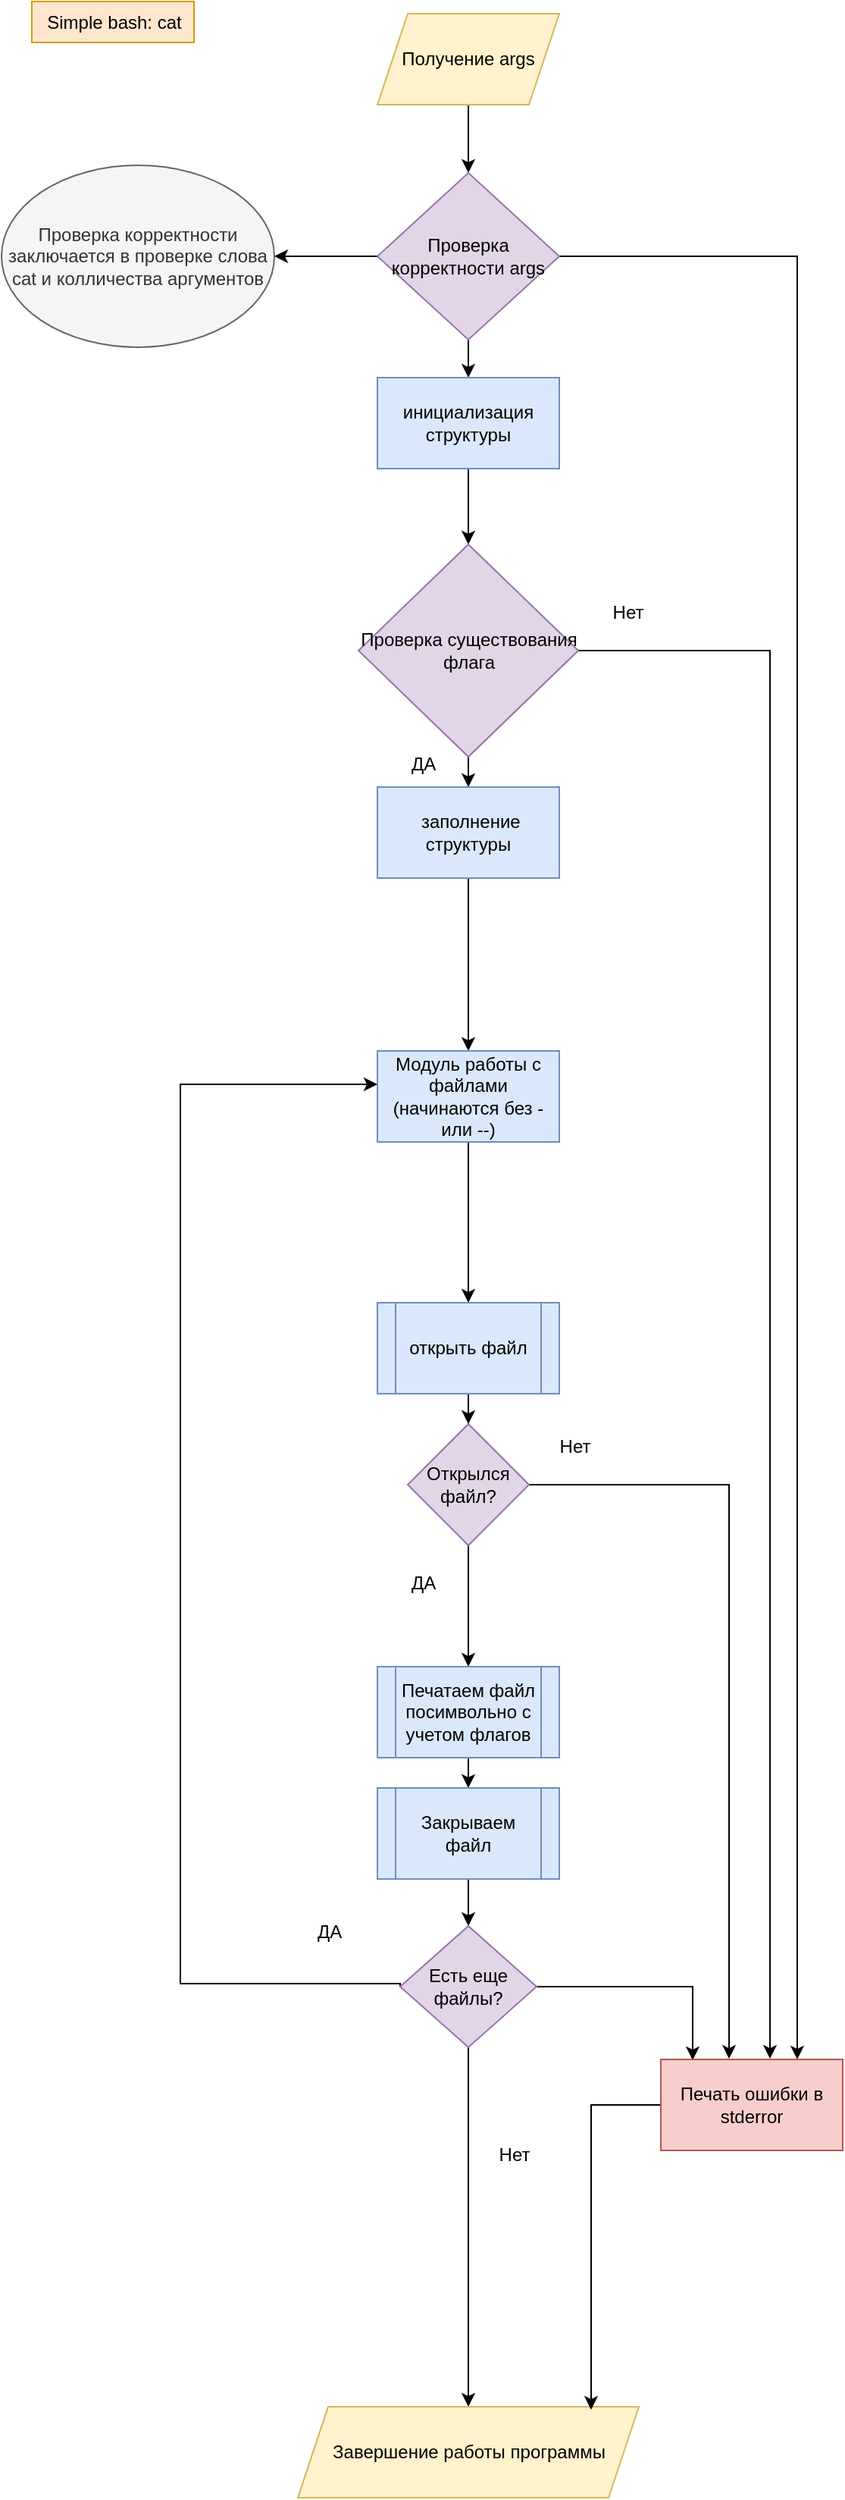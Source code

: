 <mxfile version="20.0.4" type="device"><diagram id="iKCDsZNVwLjWNnaeqcx4" name="Page-1"><mxGraphModel dx="2066" dy="1129" grid="0" gridSize="10" guides="1" tooltips="1" connect="1" arrows="1" fold="1" page="1" pageScale="1" pageWidth="850" pageHeight="1100" math="0" shadow="0"><root><mxCell id="0"/><mxCell id="1" parent="0"/><mxCell id="d04x_Zf5fRNrjn5J78hp-4" value="" style="edgeStyle=orthogonalEdgeStyle;rounded=0;orthogonalLoop=1;jettySize=auto;html=1;" edge="1" parent="1" source="d04x_Zf5fRNrjn5J78hp-2" target="d04x_Zf5fRNrjn5J78hp-3"><mxGeometry relative="1" as="geometry"/></mxCell><mxCell id="d04x_Zf5fRNrjn5J78hp-2" value="Получение args" style="shape=parallelogram;perimeter=parallelogramPerimeter;whiteSpace=wrap;html=1;fixedSize=1;fillColor=#fff2cc;strokeColor=#d6b656;" vertex="1" parent="1"><mxGeometry x="320" y="40" width="120" height="60" as="geometry"/></mxCell><mxCell id="d04x_Zf5fRNrjn5J78hp-12" value="" style="edgeStyle=orthogonalEdgeStyle;rounded=0;orthogonalLoop=1;jettySize=auto;html=1;" edge="1" parent="1" source="d04x_Zf5fRNrjn5J78hp-3" target="d04x_Zf5fRNrjn5J78hp-11"><mxGeometry relative="1" as="geometry"/></mxCell><mxCell id="d04x_Zf5fRNrjn5J78hp-25" value="" style="edgeStyle=orthogonalEdgeStyle;rounded=0;orthogonalLoop=1;jettySize=auto;html=1;" edge="1" parent="1" source="d04x_Zf5fRNrjn5J78hp-3" target="d04x_Zf5fRNrjn5J78hp-24"><mxGeometry relative="1" as="geometry"/></mxCell><mxCell id="d04x_Zf5fRNrjn5J78hp-85" style="edgeStyle=orthogonalEdgeStyle;rounded=0;orthogonalLoop=1;jettySize=auto;html=1;exitX=1;exitY=0.5;exitDx=0;exitDy=0;entryX=0.75;entryY=0;entryDx=0;entryDy=0;" edge="1" parent="1" source="d04x_Zf5fRNrjn5J78hp-3" target="d04x_Zf5fRNrjn5J78hp-83"><mxGeometry relative="1" as="geometry"/></mxCell><mxCell id="d04x_Zf5fRNrjn5J78hp-3" value="Проверка корректности args" style="rhombus;whiteSpace=wrap;html=1;fillColor=#e1d5e7;strokeColor=#9673a6;" vertex="1" parent="1"><mxGeometry x="320" y="145" width="120" height="110" as="geometry"/></mxCell><mxCell id="d04x_Zf5fRNrjn5J78hp-11" value="Проверка корректности заключается в проверке слова cat и колличества аргументов" style="ellipse;whiteSpace=wrap;html=1;fillColor=#f5f5f5;fontColor=#333333;strokeColor=#666666;" vertex="1" parent="1"><mxGeometry x="72" y="140" width="180" height="120" as="geometry"/></mxCell><mxCell id="d04x_Zf5fRNrjn5J78hp-27" value="" style="edgeStyle=orthogonalEdgeStyle;rounded=0;orthogonalLoop=1;jettySize=auto;html=1;" edge="1" parent="1" source="d04x_Zf5fRNrjn5J78hp-24" target="d04x_Zf5fRNrjn5J78hp-26"><mxGeometry relative="1" as="geometry"/></mxCell><mxCell id="d04x_Zf5fRNrjn5J78hp-24" value="инициализация структуры" style="whiteSpace=wrap;html=1;fillColor=#dae8fc;strokeColor=#6c8ebf;" vertex="1" parent="1"><mxGeometry x="320" y="280" width="120" height="60" as="geometry"/></mxCell><mxCell id="d04x_Zf5fRNrjn5J78hp-29" value="" style="edgeStyle=orthogonalEdgeStyle;rounded=0;orthogonalLoop=1;jettySize=auto;html=1;entryX=0.6;entryY=-0.008;entryDx=0;entryDy=0;entryPerimeter=0;" edge="1" parent="1" source="d04x_Zf5fRNrjn5J78hp-26" target="d04x_Zf5fRNrjn5J78hp-83"><mxGeometry relative="1" as="geometry"><mxPoint x="530" y="460" as="targetPoint"/></mxGeometry></mxCell><mxCell id="d04x_Zf5fRNrjn5J78hp-31" value="" style="edgeStyle=orthogonalEdgeStyle;rounded=0;orthogonalLoop=1;jettySize=auto;html=1;" edge="1" parent="1" source="d04x_Zf5fRNrjn5J78hp-26" target="d04x_Zf5fRNrjn5J78hp-30"><mxGeometry relative="1" as="geometry"/></mxCell><mxCell id="d04x_Zf5fRNrjn5J78hp-26" value="Проверка существования флага" style="rhombus;whiteSpace=wrap;html=1;fillColor=#e1d5e7;strokeColor=#9673a6;" vertex="1" parent="1"><mxGeometry x="307.5" y="390" width="145" height="140" as="geometry"/></mxCell><mxCell id="d04x_Zf5fRNrjn5J78hp-82" style="edgeStyle=orthogonalEdgeStyle;rounded=0;orthogonalLoop=1;jettySize=auto;html=1;exitX=0.5;exitY=1;exitDx=0;exitDy=0;entryX=0.5;entryY=0;entryDx=0;entryDy=0;" edge="1" parent="1" source="d04x_Zf5fRNrjn5J78hp-30" target="d04x_Zf5fRNrjn5J78hp-38"><mxGeometry relative="1" as="geometry"/></mxCell><mxCell id="d04x_Zf5fRNrjn5J78hp-30" value="&amp;nbsp;заполнение структуры" style="whiteSpace=wrap;html=1;fillColor=#dae8fc;strokeColor=#6c8ebf;" vertex="1" parent="1"><mxGeometry x="320" y="550" width="120" height="60" as="geometry"/></mxCell><mxCell id="d04x_Zf5fRNrjn5J78hp-32" value="ДА" style="text;html=1;resizable=0;autosize=1;align=center;verticalAlign=middle;points=[];fillColor=none;strokeColor=none;rounded=0;" vertex="1" parent="1"><mxGeometry x="330" y="520" width="40" height="30" as="geometry"/></mxCell><mxCell id="d04x_Zf5fRNrjn5J78hp-33" value="Нет" style="text;html=1;resizable=0;autosize=1;align=center;verticalAlign=middle;points=[];fillColor=none;strokeColor=none;rounded=0;" vertex="1" parent="1"><mxGeometry x="460" y="420" width="50" height="30" as="geometry"/></mxCell><mxCell id="d04x_Zf5fRNrjn5J78hp-44" value="" style="edgeStyle=orthogonalEdgeStyle;rounded=0;orthogonalLoop=1;jettySize=auto;html=1;" edge="1" parent="1" source="d04x_Zf5fRNrjn5J78hp-38" target="d04x_Zf5fRNrjn5J78hp-43"><mxGeometry relative="1" as="geometry"/></mxCell><mxCell id="d04x_Zf5fRNrjn5J78hp-38" value="Модуль работы с файлами (начинаются без - или --)" style="whiteSpace=wrap;html=1;fillColor=#dae8fc;strokeColor=#6c8ebf;" vertex="1" parent="1"><mxGeometry x="320" y="724" width="120" height="60" as="geometry"/></mxCell><mxCell id="d04x_Zf5fRNrjn5J78hp-46" value="" style="edgeStyle=orthogonalEdgeStyle;rounded=0;orthogonalLoop=1;jettySize=auto;html=1;" edge="1" parent="1" source="d04x_Zf5fRNrjn5J78hp-43" target="d04x_Zf5fRNrjn5J78hp-45"><mxGeometry relative="1" as="geometry"/></mxCell><mxCell id="d04x_Zf5fRNrjn5J78hp-43" value="открыть файл" style="shape=process;whiteSpace=wrap;html=1;backgroundOutline=1;fillColor=#dae8fc;strokeColor=#6c8ebf;" vertex="1" parent="1"><mxGeometry x="320" y="890" width="120" height="60" as="geometry"/></mxCell><mxCell id="d04x_Zf5fRNrjn5J78hp-48" value="" style="edgeStyle=orthogonalEdgeStyle;rounded=0;orthogonalLoop=1;jettySize=auto;html=1;entryX=0.375;entryY=-0.008;entryDx=0;entryDy=0;entryPerimeter=0;" edge="1" parent="1" source="d04x_Zf5fRNrjn5J78hp-45" target="d04x_Zf5fRNrjn5J78hp-83"><mxGeometry relative="1" as="geometry"><mxPoint x="480" y="1010" as="targetPoint"/></mxGeometry></mxCell><mxCell id="d04x_Zf5fRNrjn5J78hp-52" value="" style="edgeStyle=orthogonalEdgeStyle;rounded=0;orthogonalLoop=1;jettySize=auto;html=1;" edge="1" parent="1" source="d04x_Zf5fRNrjn5J78hp-45" target="d04x_Zf5fRNrjn5J78hp-51"><mxGeometry relative="1" as="geometry"/></mxCell><mxCell id="d04x_Zf5fRNrjn5J78hp-45" value="Открылся файл?" style="rhombus;whiteSpace=wrap;html=1;fillColor=#e1d5e7;strokeColor=#9673a6;" vertex="1" parent="1"><mxGeometry x="340" y="970" width="80" height="80" as="geometry"/></mxCell><mxCell id="d04x_Zf5fRNrjn5J78hp-50" value="Нет" style="text;html=1;resizable=0;autosize=1;align=center;verticalAlign=middle;points=[];fillColor=none;strokeColor=none;rounded=0;" vertex="1" parent="1"><mxGeometry x="425" y="970" width="50" height="30" as="geometry"/></mxCell><mxCell id="d04x_Zf5fRNrjn5J78hp-56" value="" style="edgeStyle=orthogonalEdgeStyle;rounded=0;orthogonalLoop=1;jettySize=auto;html=1;" edge="1" parent="1" source="d04x_Zf5fRNrjn5J78hp-51" target="d04x_Zf5fRNrjn5J78hp-55"><mxGeometry relative="1" as="geometry"/></mxCell><mxCell id="d04x_Zf5fRNrjn5J78hp-51" value="Печатаем файл посимвольно с учетом флагов" style="shape=process;whiteSpace=wrap;html=1;backgroundOutline=1;fillColor=#dae8fc;strokeColor=#6c8ebf;" vertex="1" parent="1"><mxGeometry x="320" y="1130" width="120" height="60" as="geometry"/></mxCell><mxCell id="d04x_Zf5fRNrjn5J78hp-58" value="" style="edgeStyle=orthogonalEdgeStyle;rounded=0;orthogonalLoop=1;jettySize=auto;html=1;" edge="1" parent="1" source="d04x_Zf5fRNrjn5J78hp-55" target="d04x_Zf5fRNrjn5J78hp-57"><mxGeometry relative="1" as="geometry"/></mxCell><mxCell id="d04x_Zf5fRNrjn5J78hp-55" value="Закрываем файл" style="shape=process;whiteSpace=wrap;html=1;backgroundOutline=1;fillColor=#dae8fc;strokeColor=#6c8ebf;" vertex="1" parent="1"><mxGeometry x="320" y="1210" width="120" height="60" as="geometry"/></mxCell><mxCell id="d04x_Zf5fRNrjn5J78hp-59" style="edgeStyle=orthogonalEdgeStyle;rounded=0;orthogonalLoop=1;jettySize=auto;html=1;exitX=0;exitY=0.5;exitDx=0;exitDy=0;" edge="1" parent="1" source="d04x_Zf5fRNrjn5J78hp-57"><mxGeometry relative="1" as="geometry"><mxPoint x="320" y="746" as="targetPoint"/><Array as="points"><mxPoint x="335" y="1339"/><mxPoint x="190" y="1339"/><mxPoint x="190" y="746"/></Array></mxGeometry></mxCell><mxCell id="d04x_Zf5fRNrjn5J78hp-65" value="" style="edgeStyle=orthogonalEdgeStyle;rounded=0;orthogonalLoop=1;jettySize=auto;html=1;entryX=0.5;entryY=0;entryDx=0;entryDy=0;" edge="1" parent="1" source="d04x_Zf5fRNrjn5J78hp-57" target="d04x_Zf5fRNrjn5J78hp-69"><mxGeometry relative="1" as="geometry"><mxPoint x="375" y="1450" as="targetPoint"/></mxGeometry></mxCell><mxCell id="d04x_Zf5fRNrjn5J78hp-84" style="edgeStyle=orthogonalEdgeStyle;rounded=0;orthogonalLoop=1;jettySize=auto;html=1;exitX=1;exitY=0.5;exitDx=0;exitDy=0;entryX=0.175;entryY=0.008;entryDx=0;entryDy=0;entryPerimeter=0;" edge="1" parent="1" source="d04x_Zf5fRNrjn5J78hp-57" target="d04x_Zf5fRNrjn5J78hp-83"><mxGeometry relative="1" as="geometry"><mxPoint x="528" y="1385.5" as="targetPoint"/></mxGeometry></mxCell><mxCell id="d04x_Zf5fRNrjn5J78hp-57" value="Есть еще файлы?" style="rhombus;whiteSpace=wrap;html=1;fillColor=#e1d5e7;strokeColor=#9673a6;" vertex="1" parent="1"><mxGeometry x="335" y="1301" width="90" height="80" as="geometry"/></mxCell><mxCell id="d04x_Zf5fRNrjn5J78hp-60" value="ДА" style="text;html=1;resizable=0;autosize=1;align=center;verticalAlign=middle;points=[];fillColor=none;strokeColor=none;rounded=0;" vertex="1" parent="1"><mxGeometry x="267.5" y="1290" width="40" height="30" as="geometry"/></mxCell><mxCell id="d04x_Zf5fRNrjn5J78hp-66" value="Нет" style="text;html=1;resizable=0;autosize=1;align=center;verticalAlign=middle;points=[];fillColor=none;strokeColor=none;rounded=0;" vertex="1" parent="1"><mxGeometry x="385" y="1437" width="50" height="30" as="geometry"/></mxCell><mxCell id="d04x_Zf5fRNrjn5J78hp-69" value="Завершение работы программы" style="shape=parallelogram;perimeter=parallelogramPerimeter;whiteSpace=wrap;html=1;fixedSize=1;fillColor=#fff2cc;strokeColor=#d6b656;" vertex="1" parent="1"><mxGeometry x="267.5" y="1618" width="225" height="60" as="geometry"/></mxCell><mxCell id="d04x_Zf5fRNrjn5J78hp-72" value="Simple bash: cat" style="text;html=1;resizable=0;autosize=1;align=center;verticalAlign=middle;points=[];fillColor=#ffe6cc;strokeColor=#d79b00;rounded=0;" vertex="1" parent="1"><mxGeometry x="92" y="32" width="107" height="27" as="geometry"/></mxCell><mxCell id="d04x_Zf5fRNrjn5J78hp-81" value="ДА" style="text;html=1;resizable=0;autosize=1;align=center;verticalAlign=middle;points=[];fillColor=none;strokeColor=none;rounded=0;" vertex="1" parent="1"><mxGeometry x="330" y="1060" width="40" height="30" as="geometry"/></mxCell><mxCell id="d04x_Zf5fRNrjn5J78hp-86" style="edgeStyle=orthogonalEdgeStyle;rounded=0;orthogonalLoop=1;jettySize=auto;html=1;exitX=0;exitY=0.5;exitDx=0;exitDy=0;entryX=0.86;entryY=0.033;entryDx=0;entryDy=0;entryPerimeter=0;" edge="1" parent="1" source="d04x_Zf5fRNrjn5J78hp-83" target="d04x_Zf5fRNrjn5J78hp-69"><mxGeometry relative="1" as="geometry"/></mxCell><mxCell id="d04x_Zf5fRNrjn5J78hp-83" value="Печать ошибки в stderror" style="rounded=0;whiteSpace=wrap;html=1;fillColor=#f8cecc;strokeColor=#b85450;" vertex="1" parent="1"><mxGeometry x="507" y="1389" width="120" height="60" as="geometry"/></mxCell></root></mxGraphModel></diagram></mxfile>